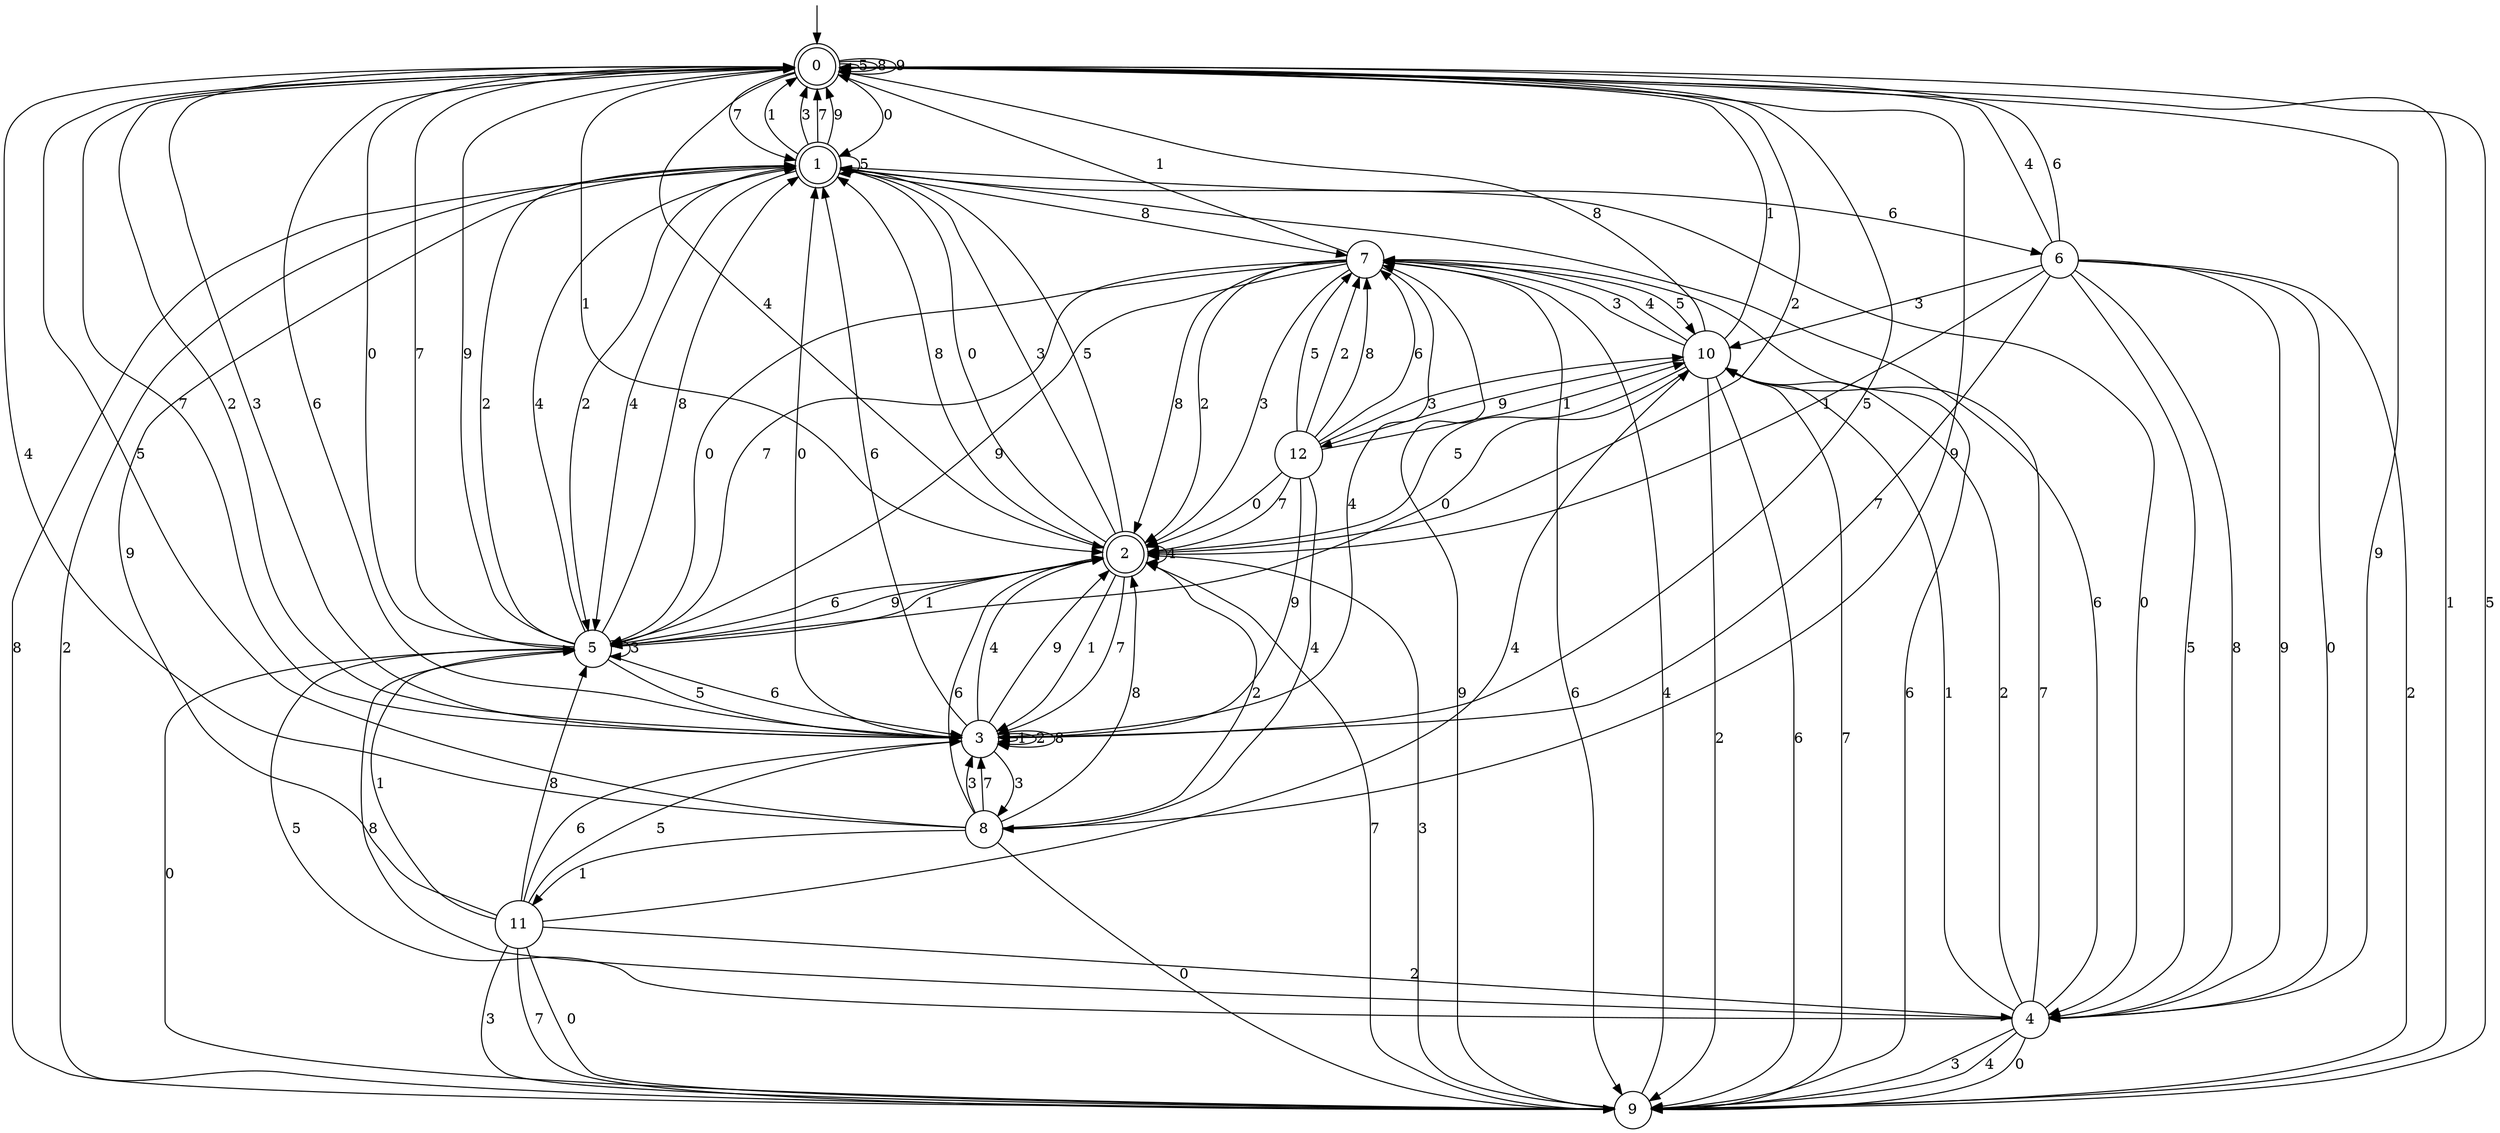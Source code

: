digraph g {

	s0 [shape="doublecircle" label="0"];
	s1 [shape="doublecircle" label="1"];
	s2 [shape="doublecircle" label="2"];
	s3 [shape="circle" label="3"];
	s4 [shape="circle" label="4"];
	s5 [shape="circle" label="5"];
	s6 [shape="circle" label="6"];
	s7 [shape="circle" label="7"];
	s8 [shape="circle" label="8"];
	s9 [shape="circle" label="9"];
	s10 [shape="circle" label="10"];
	s11 [shape="circle" label="11"];
	s12 [shape="circle" label="12"];
	s0 -> s1 [label="0"];
	s0 -> s2 [label="1"];
	s0 -> s3 [label="2"];
	s0 -> s3 [label="3"];
	s0 -> s2 [label="4"];
	s0 -> s0 [label="5"];
	s0 -> s3 [label="6"];
	s0 -> s1 [label="7"];
	s0 -> s0 [label="8"];
	s0 -> s0 [label="9"];
	s1 -> s4 [label="0"];
	s1 -> s0 [label="1"];
	s1 -> s5 [label="2"];
	s1 -> s0 [label="3"];
	s1 -> s5 [label="4"];
	s1 -> s1 [label="5"];
	s1 -> s6 [label="6"];
	s1 -> s0 [label="7"];
	s1 -> s7 [label="8"];
	s1 -> s0 [label="9"];
	s2 -> s1 [label="0"];
	s2 -> s3 [label="1"];
	s2 -> s0 [label="2"];
	s2 -> s1 [label="3"];
	s2 -> s2 [label="4"];
	s2 -> s1 [label="5"];
	s2 -> s5 [label="6"];
	s2 -> s3 [label="7"];
	s2 -> s1 [label="8"];
	s2 -> s5 [label="9"];
	s3 -> s1 [label="0"];
	s3 -> s3 [label="1"];
	s3 -> s3 [label="2"];
	s3 -> s8 [label="3"];
	s3 -> s2 [label="4"];
	s3 -> s0 [label="5"];
	s3 -> s1 [label="6"];
	s3 -> s0 [label="7"];
	s3 -> s3 [label="8"];
	s3 -> s2 [label="9"];
	s4 -> s9 [label="0"];
	s4 -> s10 [label="1"];
	s4 -> s10 [label="2"];
	s4 -> s9 [label="3"];
	s4 -> s9 [label="4"];
	s4 -> s5 [label="5"];
	s4 -> s1 [label="6"];
	s4 -> s10 [label="7"];
	s4 -> s5 [label="8"];
	s4 -> s0 [label="9"];
	s5 -> s0 [label="0"];
	s5 -> s2 [label="1"];
	s5 -> s1 [label="2"];
	s5 -> s5 [label="3"];
	s5 -> s1 [label="4"];
	s5 -> s3 [label="5"];
	s5 -> s3 [label="6"];
	s5 -> s0 [label="7"];
	s5 -> s1 [label="8"];
	s5 -> s0 [label="9"];
	s6 -> s4 [label="0"];
	s6 -> s2 [label="1"];
	s6 -> s9 [label="2"];
	s6 -> s10 [label="3"];
	s6 -> s0 [label="4"];
	s6 -> s4 [label="5"];
	s6 -> s0 [label="6"];
	s6 -> s3 [label="7"];
	s6 -> s4 [label="8"];
	s6 -> s4 [label="9"];
	s7 -> s5 [label="0"];
	s7 -> s0 [label="1"];
	s7 -> s2 [label="2"];
	s7 -> s2 [label="3"];
	s7 -> s3 [label="4"];
	s7 -> s10 [label="5"];
	s7 -> s9 [label="6"];
	s7 -> s5 [label="7"];
	s7 -> s2 [label="8"];
	s7 -> s5 [label="9"];
	s8 -> s9 [label="0"];
	s8 -> s11 [label="1"];
	s8 -> s2 [label="2"];
	s8 -> s3 [label="3"];
	s8 -> s0 [label="4"];
	s8 -> s0 [label="5"];
	s8 -> s2 [label="6"];
	s8 -> s3 [label="7"];
	s8 -> s2 [label="8"];
	s8 -> s0 [label="9"];
	s9 -> s5 [label="0"];
	s9 -> s0 [label="1"];
	s9 -> s1 [label="2"];
	s9 -> s2 [label="3"];
	s9 -> s7 [label="4"];
	s9 -> s0 [label="5"];
	s9 -> s7 [label="6"];
	s9 -> s2 [label="7"];
	s9 -> s1 [label="8"];
	s9 -> s7 [label="9"];
	s10 -> s5 [label="0"];
	s10 -> s0 [label="1"];
	s10 -> s9 [label="2"];
	s10 -> s7 [label="3"];
	s10 -> s7 [label="4"];
	s10 -> s2 [label="5"];
	s10 -> s9 [label="6"];
	s10 -> s9 [label="7"];
	s10 -> s0 [label="8"];
	s10 -> s12 [label="9"];
	s11 -> s9 [label="0"];
	s11 -> s5 [label="1"];
	s11 -> s4 [label="2"];
	s11 -> s9 [label="3"];
	s11 -> s10 [label="4"];
	s11 -> s3 [label="5"];
	s11 -> s3 [label="6"];
	s11 -> s9 [label="7"];
	s11 -> s5 [label="8"];
	s11 -> s1 [label="9"];
	s12 -> s2 [label="0"];
	s12 -> s10 [label="1"];
	s12 -> s7 [label="2"];
	s12 -> s10 [label="3"];
	s12 -> s8 [label="4"];
	s12 -> s7 [label="5"];
	s12 -> s7 [label="6"];
	s12 -> s2 [label="7"];
	s12 -> s7 [label="8"];
	s12 -> s3 [label="9"];

__start0 [label="" shape="none" width="0" height="0"];
__start0 -> s0;

}
